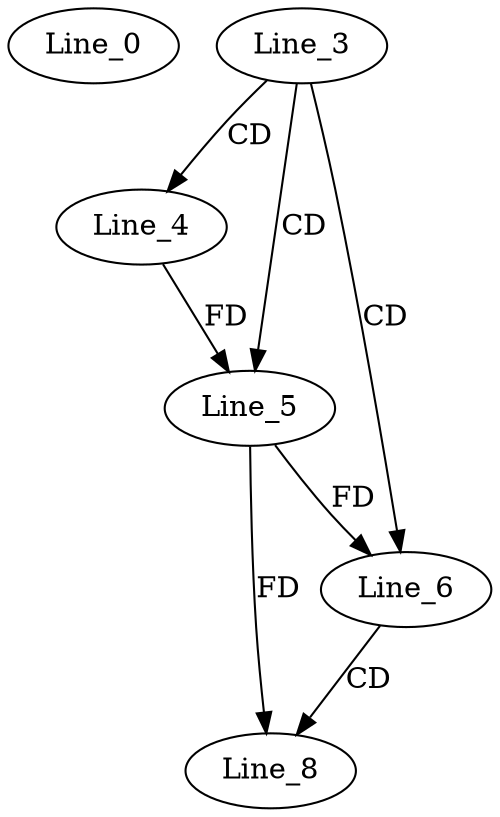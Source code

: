 digraph G {
  Line_0;
  Line_3;
  Line_4;
  Line_5;
  Line_5;
  Line_6;
  Line_8;
  Line_8;
  Line_3 -> Line_4 [ label="CD" ];
  Line_3 -> Line_5 [ label="CD" ];
  Line_4 -> Line_5 [ label="FD" ];
  Line_3 -> Line_6 [ label="CD" ];
  Line_5 -> Line_6 [ label="FD" ];
  Line_6 -> Line_8 [ label="CD" ];
  Line_5 -> Line_8 [ label="FD" ];
}
